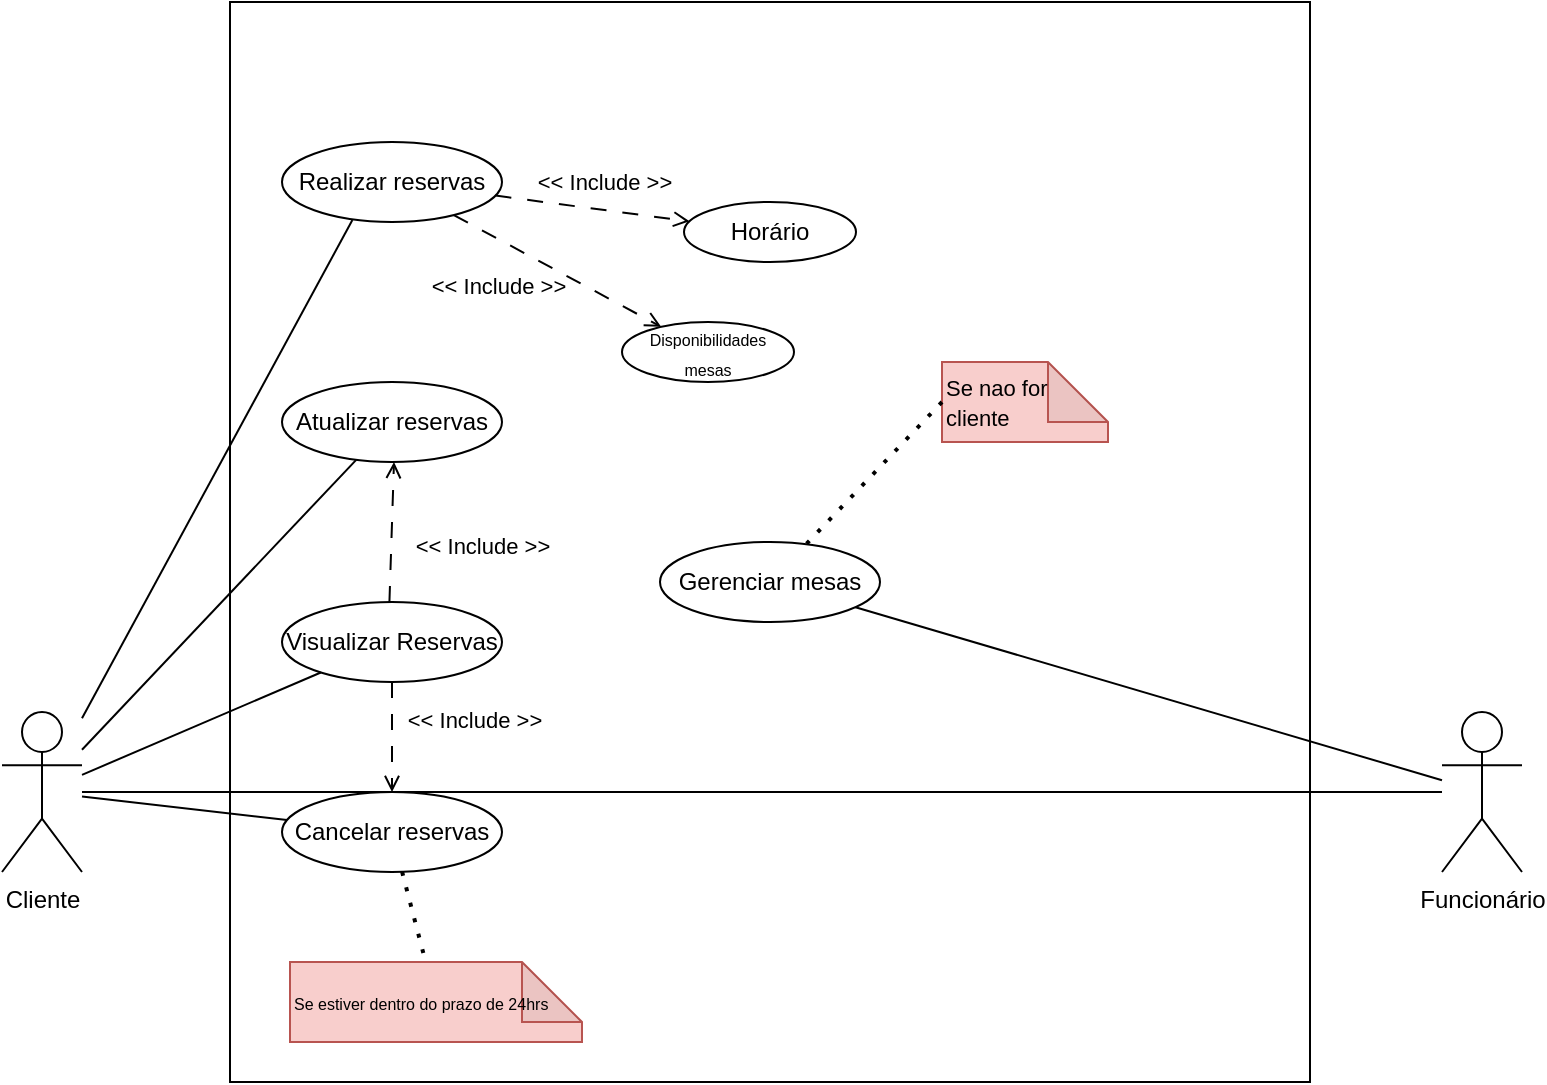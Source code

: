 <mxfile version="24.7.16">
  <diagram name="Página-1" id="6VKDF2zIi7WP6-rjF2lb">
    <mxGraphModel dx="793" dy="1036" grid="1" gridSize="10" guides="1" tooltips="1" connect="1" arrows="1" fold="1" page="1" pageScale="1" pageWidth="827" pageHeight="1169" math="0" shadow="0">
      <root>
        <mxCell id="0" />
        <mxCell id="1" parent="0" />
        <mxCell id="fiFyjBcCGWgqRz3_EIOo-12" value="" style="whiteSpace=wrap;html=1;aspect=fixed;align=center;" vertex="1" parent="1">
          <mxGeometry x="144" y="190" width="540" height="540" as="geometry" />
        </mxCell>
        <mxCell id="fiFyjBcCGWgqRz3_EIOo-1" value="Cliente" style="shape=umlActor;verticalLabelPosition=bottom;verticalAlign=top;outlineConnect=0;html=1;" vertex="1" parent="1">
          <mxGeometry x="30" y="545" width="40" height="80" as="geometry" />
        </mxCell>
        <mxCell id="fiFyjBcCGWgqRz3_EIOo-2" value="Realizar reservas" style="ellipse;whiteSpace=wrap;html=1;" vertex="1" parent="1">
          <mxGeometry x="170" y="260" width="110" height="40" as="geometry" />
        </mxCell>
        <mxCell id="fiFyjBcCGWgqRz3_EIOo-3" value="Atualizar reservas" style="ellipse;whiteSpace=wrap;html=1;" vertex="1" parent="1">
          <mxGeometry x="170" y="380" width="110" height="40" as="geometry" />
        </mxCell>
        <mxCell id="fiFyjBcCGWgqRz3_EIOo-4" value="Cancelar reservas" style="ellipse;whiteSpace=wrap;html=1;" vertex="1" parent="1">
          <mxGeometry x="170" y="585" width="110" height="40" as="geometry" />
        </mxCell>
        <mxCell id="fiFyjBcCGWgqRz3_EIOo-5" value="" style="endArrow=none;html=1;rounded=0;entryX=0.32;entryY=0.975;entryDx=0;entryDy=0;entryPerimeter=0;" edge="1" parent="1" source="fiFyjBcCGWgqRz3_EIOo-1" target="fiFyjBcCGWgqRz3_EIOo-2">
          <mxGeometry width="50" height="50" relative="1" as="geometry">
            <mxPoint x="250" y="540" as="sourcePoint" />
            <mxPoint x="300" y="490" as="targetPoint" />
          </mxGeometry>
        </mxCell>
        <mxCell id="fiFyjBcCGWgqRz3_EIOo-6" value="" style="endArrow=none;html=1;rounded=0;" edge="1" parent="1" source="fiFyjBcCGWgqRz3_EIOo-1" target="fiFyjBcCGWgqRz3_EIOo-3">
          <mxGeometry width="50" height="50" relative="1" as="geometry">
            <mxPoint x="260" y="585" as="sourcePoint" />
            <mxPoint x="295" y="464" as="targetPoint" />
          </mxGeometry>
        </mxCell>
        <mxCell id="fiFyjBcCGWgqRz3_EIOo-7" value="" style="endArrow=none;html=1;rounded=0;" edge="1" parent="1" source="fiFyjBcCGWgqRz3_EIOo-1" target="fiFyjBcCGWgqRz3_EIOo-4">
          <mxGeometry width="50" height="50" relative="1" as="geometry">
            <mxPoint x="260" y="616" as="sourcePoint" />
            <mxPoint x="435" y="450" as="targetPoint" />
          </mxGeometry>
        </mxCell>
        <mxCell id="fiFyjBcCGWgqRz3_EIOo-8" value="&lt;font style=&quot;font-size: 8px;&quot;&gt;Se estiver dentro do prazo de 24hrs&lt;/font&gt;" style="shape=note;whiteSpace=wrap;html=1;backgroundOutline=1;darkOpacity=0.05;fillColor=#f8cecc;strokeColor=#b85450;align=left;" vertex="1" parent="1">
          <mxGeometry x="174" y="670" width="146" height="40" as="geometry" />
        </mxCell>
        <mxCell id="fiFyjBcCGWgqRz3_EIOo-9" value="" style="endArrow=none;dashed=1;html=1;dashPattern=1 3;strokeWidth=2;rounded=0;" edge="1" parent="1" source="fiFyjBcCGWgqRz3_EIOo-4" target="fiFyjBcCGWgqRz3_EIOo-8">
          <mxGeometry width="50" height="50" relative="1" as="geometry">
            <mxPoint x="570" y="420" as="sourcePoint" />
            <mxPoint x="620" y="370" as="targetPoint" />
          </mxGeometry>
        </mxCell>
        <mxCell id="fiFyjBcCGWgqRz3_EIOo-13" value="Funcionário&lt;div&gt;&lt;br&gt;&lt;/div&gt;" style="shape=umlActor;verticalLabelPosition=bottom;verticalAlign=top;outlineConnect=0;html=1;" vertex="1" parent="1">
          <mxGeometry x="750" y="545" width="40" height="80" as="geometry" />
        </mxCell>
        <mxCell id="fiFyjBcCGWgqRz3_EIOo-15" value="Gerenciar mesas" style="ellipse;whiteSpace=wrap;html=1;" vertex="1" parent="1">
          <mxGeometry x="359" y="460" width="110" height="40" as="geometry" />
        </mxCell>
        <mxCell id="fiFyjBcCGWgqRz3_EIOo-17" value="" style="endArrow=none;html=1;rounded=0;" edge="1" parent="1" source="fiFyjBcCGWgqRz3_EIOo-15" target="fiFyjBcCGWgqRz3_EIOo-13">
          <mxGeometry width="50" height="50" relative="1" as="geometry">
            <mxPoint x="594" y="540" as="sourcePoint" />
            <mxPoint x="750" y="619" as="targetPoint" />
          </mxGeometry>
        </mxCell>
        <mxCell id="fiFyjBcCGWgqRz3_EIOo-18" value="Visualizar Reservas" style="ellipse;whiteSpace=wrap;html=1;" vertex="1" parent="1">
          <mxGeometry x="170" y="490" width="110" height="40" as="geometry" />
        </mxCell>
        <mxCell id="fiFyjBcCGWgqRz3_EIOo-20" value="" style="endArrow=none;html=1;rounded=0;" edge="1" parent="1" source="fiFyjBcCGWgqRz3_EIOo-1" target="fiFyjBcCGWgqRz3_EIOo-18">
          <mxGeometry width="50" height="50" relative="1" as="geometry">
            <mxPoint x="60" y="505" as="sourcePoint" />
            <mxPoint x="110" y="455" as="targetPoint" />
          </mxGeometry>
        </mxCell>
        <mxCell id="fiFyjBcCGWgqRz3_EIOo-24" value="Horário" style="ellipse;whiteSpace=wrap;html=1;" vertex="1" parent="1">
          <mxGeometry x="371" y="290" width="86" height="30" as="geometry" />
        </mxCell>
        <mxCell id="fiFyjBcCGWgqRz3_EIOo-25" value="&lt;font style=&quot;font-size: 8px;&quot;&gt;Disponibilidades mesas&lt;/font&gt;" style="ellipse;whiteSpace=wrap;html=1;" vertex="1" parent="1">
          <mxGeometry x="340" y="350" width="86" height="30" as="geometry" />
        </mxCell>
        <mxCell id="fiFyjBcCGWgqRz3_EIOo-31" value="" style="endArrow=open;html=1;rounded=0;dashed=1;dashPattern=8 8;endFill=0;" edge="1" parent="1" source="fiFyjBcCGWgqRz3_EIOo-2" target="fiFyjBcCGWgqRz3_EIOo-24">
          <mxGeometry width="50" height="50" relative="1" as="geometry">
            <mxPoint x="387.022" y="286.46" as="sourcePoint" />
            <mxPoint x="289.999" y="273.535" as="targetPoint" />
          </mxGeometry>
        </mxCell>
        <mxCell id="fiFyjBcCGWgqRz3_EIOo-37" value="&amp;lt;&amp;lt; Include &amp;gt;&amp;gt;" style="edgeLabel;html=1;align=center;verticalAlign=middle;resizable=0;points=[];" vertex="1" connectable="0" parent="fiFyjBcCGWgqRz3_EIOo-31">
          <mxGeometry x="-0.238" y="-2" relative="1" as="geometry">
            <mxPoint x="17" y="-14" as="offset" />
          </mxGeometry>
        </mxCell>
        <mxCell id="fiFyjBcCGWgqRz3_EIOo-38" value="" style="endArrow=open;html=1;rounded=0;dashed=1;dashPattern=8 8;endFill=0;" edge="1" parent="1" source="fiFyjBcCGWgqRz3_EIOo-2" target="fiFyjBcCGWgqRz3_EIOo-25">
          <mxGeometry width="50" height="50" relative="1" as="geometry">
            <mxPoint x="340" y="393.39" as="sourcePoint" />
            <mxPoint x="247.88" y="330" as="targetPoint" />
          </mxGeometry>
        </mxCell>
        <mxCell id="fiFyjBcCGWgqRz3_EIOo-39" value="&amp;lt;&amp;lt; Include &amp;gt;&amp;gt;" style="edgeLabel;html=1;align=center;verticalAlign=middle;resizable=0;points=[];" vertex="1" connectable="0" parent="fiFyjBcCGWgqRz3_EIOo-38">
          <mxGeometry x="-0.238" y="-2" relative="1" as="geometry">
            <mxPoint x="-17" y="12" as="offset" />
          </mxGeometry>
        </mxCell>
        <mxCell id="fiFyjBcCGWgqRz3_EIOo-40" value="" style="endArrow=open;html=1;rounded=0;dashed=1;dashPattern=8 8;endFill=0;" edge="1" parent="1">
          <mxGeometry width="50" height="50" relative="1" as="geometry">
            <mxPoint x="223.715" y="490.001" as="sourcePoint" />
            <mxPoint x="226" y="420" as="targetPoint" />
          </mxGeometry>
        </mxCell>
        <mxCell id="fiFyjBcCGWgqRz3_EIOo-41" value="&amp;lt;&amp;lt; Include &amp;gt;&amp;gt;" style="edgeLabel;html=1;align=center;verticalAlign=middle;resizable=0;points=[];" vertex="1" connectable="0" parent="fiFyjBcCGWgqRz3_EIOo-40">
          <mxGeometry x="-0.238" y="-2" relative="1" as="geometry">
            <mxPoint x="43" y="-2" as="offset" />
          </mxGeometry>
        </mxCell>
        <mxCell id="fiFyjBcCGWgqRz3_EIOo-42" value="" style="endArrow=open;html=1;rounded=0;dashed=1;dashPattern=8 8;endFill=0;" edge="1" parent="1" source="fiFyjBcCGWgqRz3_EIOo-18" target="fiFyjBcCGWgqRz3_EIOo-4">
          <mxGeometry width="50" height="50" relative="1" as="geometry">
            <mxPoint x="299.995" y="610.001" as="sourcePoint" />
            <mxPoint x="302.28" y="540" as="targetPoint" />
          </mxGeometry>
        </mxCell>
        <mxCell id="fiFyjBcCGWgqRz3_EIOo-43" value="&amp;lt;&amp;lt; Include &amp;gt;&amp;gt;" style="edgeLabel;html=1;align=center;verticalAlign=middle;resizable=0;points=[];" vertex="1" connectable="0" parent="fiFyjBcCGWgqRz3_EIOo-42">
          <mxGeometry x="-0.238" y="-2" relative="1" as="geometry">
            <mxPoint x="43" y="-2" as="offset" />
          </mxGeometry>
        </mxCell>
        <mxCell id="fiFyjBcCGWgqRz3_EIOo-44" value="" style="endArrow=none;html=1;rounded=0;" edge="1" parent="1" source="fiFyjBcCGWgqRz3_EIOo-1" target="fiFyjBcCGWgqRz3_EIOo-13">
          <mxGeometry width="50" height="50" relative="1" as="geometry">
            <mxPoint x="380" y="580" as="sourcePoint" />
            <mxPoint x="430" y="530" as="targetPoint" />
          </mxGeometry>
        </mxCell>
        <mxCell id="fiFyjBcCGWgqRz3_EIOo-46" value="&lt;font style=&quot;font-size: 11px;&quot;&gt;Se nao for cliente&lt;/font&gt;" style="shape=note;whiteSpace=wrap;html=1;backgroundOutline=1;darkOpacity=0.05;fillColor=#f8cecc;strokeColor=#b85450;align=left;" vertex="1" parent="1">
          <mxGeometry x="500" y="370" width="83" height="40" as="geometry" />
        </mxCell>
        <mxCell id="fiFyjBcCGWgqRz3_EIOo-47" value="" style="endArrow=none;dashed=1;html=1;dashPattern=1 3;strokeWidth=2;rounded=0;exitX=0;exitY=0.5;exitDx=0;exitDy=0;exitPerimeter=0;" edge="1" parent="1" source="fiFyjBcCGWgqRz3_EIOo-46" target="fiFyjBcCGWgqRz3_EIOo-15">
          <mxGeometry width="50" height="50" relative="1" as="geometry">
            <mxPoint x="408" y="405" as="sourcePoint" />
            <mxPoint x="420" y="450" as="targetPoint" />
          </mxGeometry>
        </mxCell>
      </root>
    </mxGraphModel>
  </diagram>
</mxfile>
